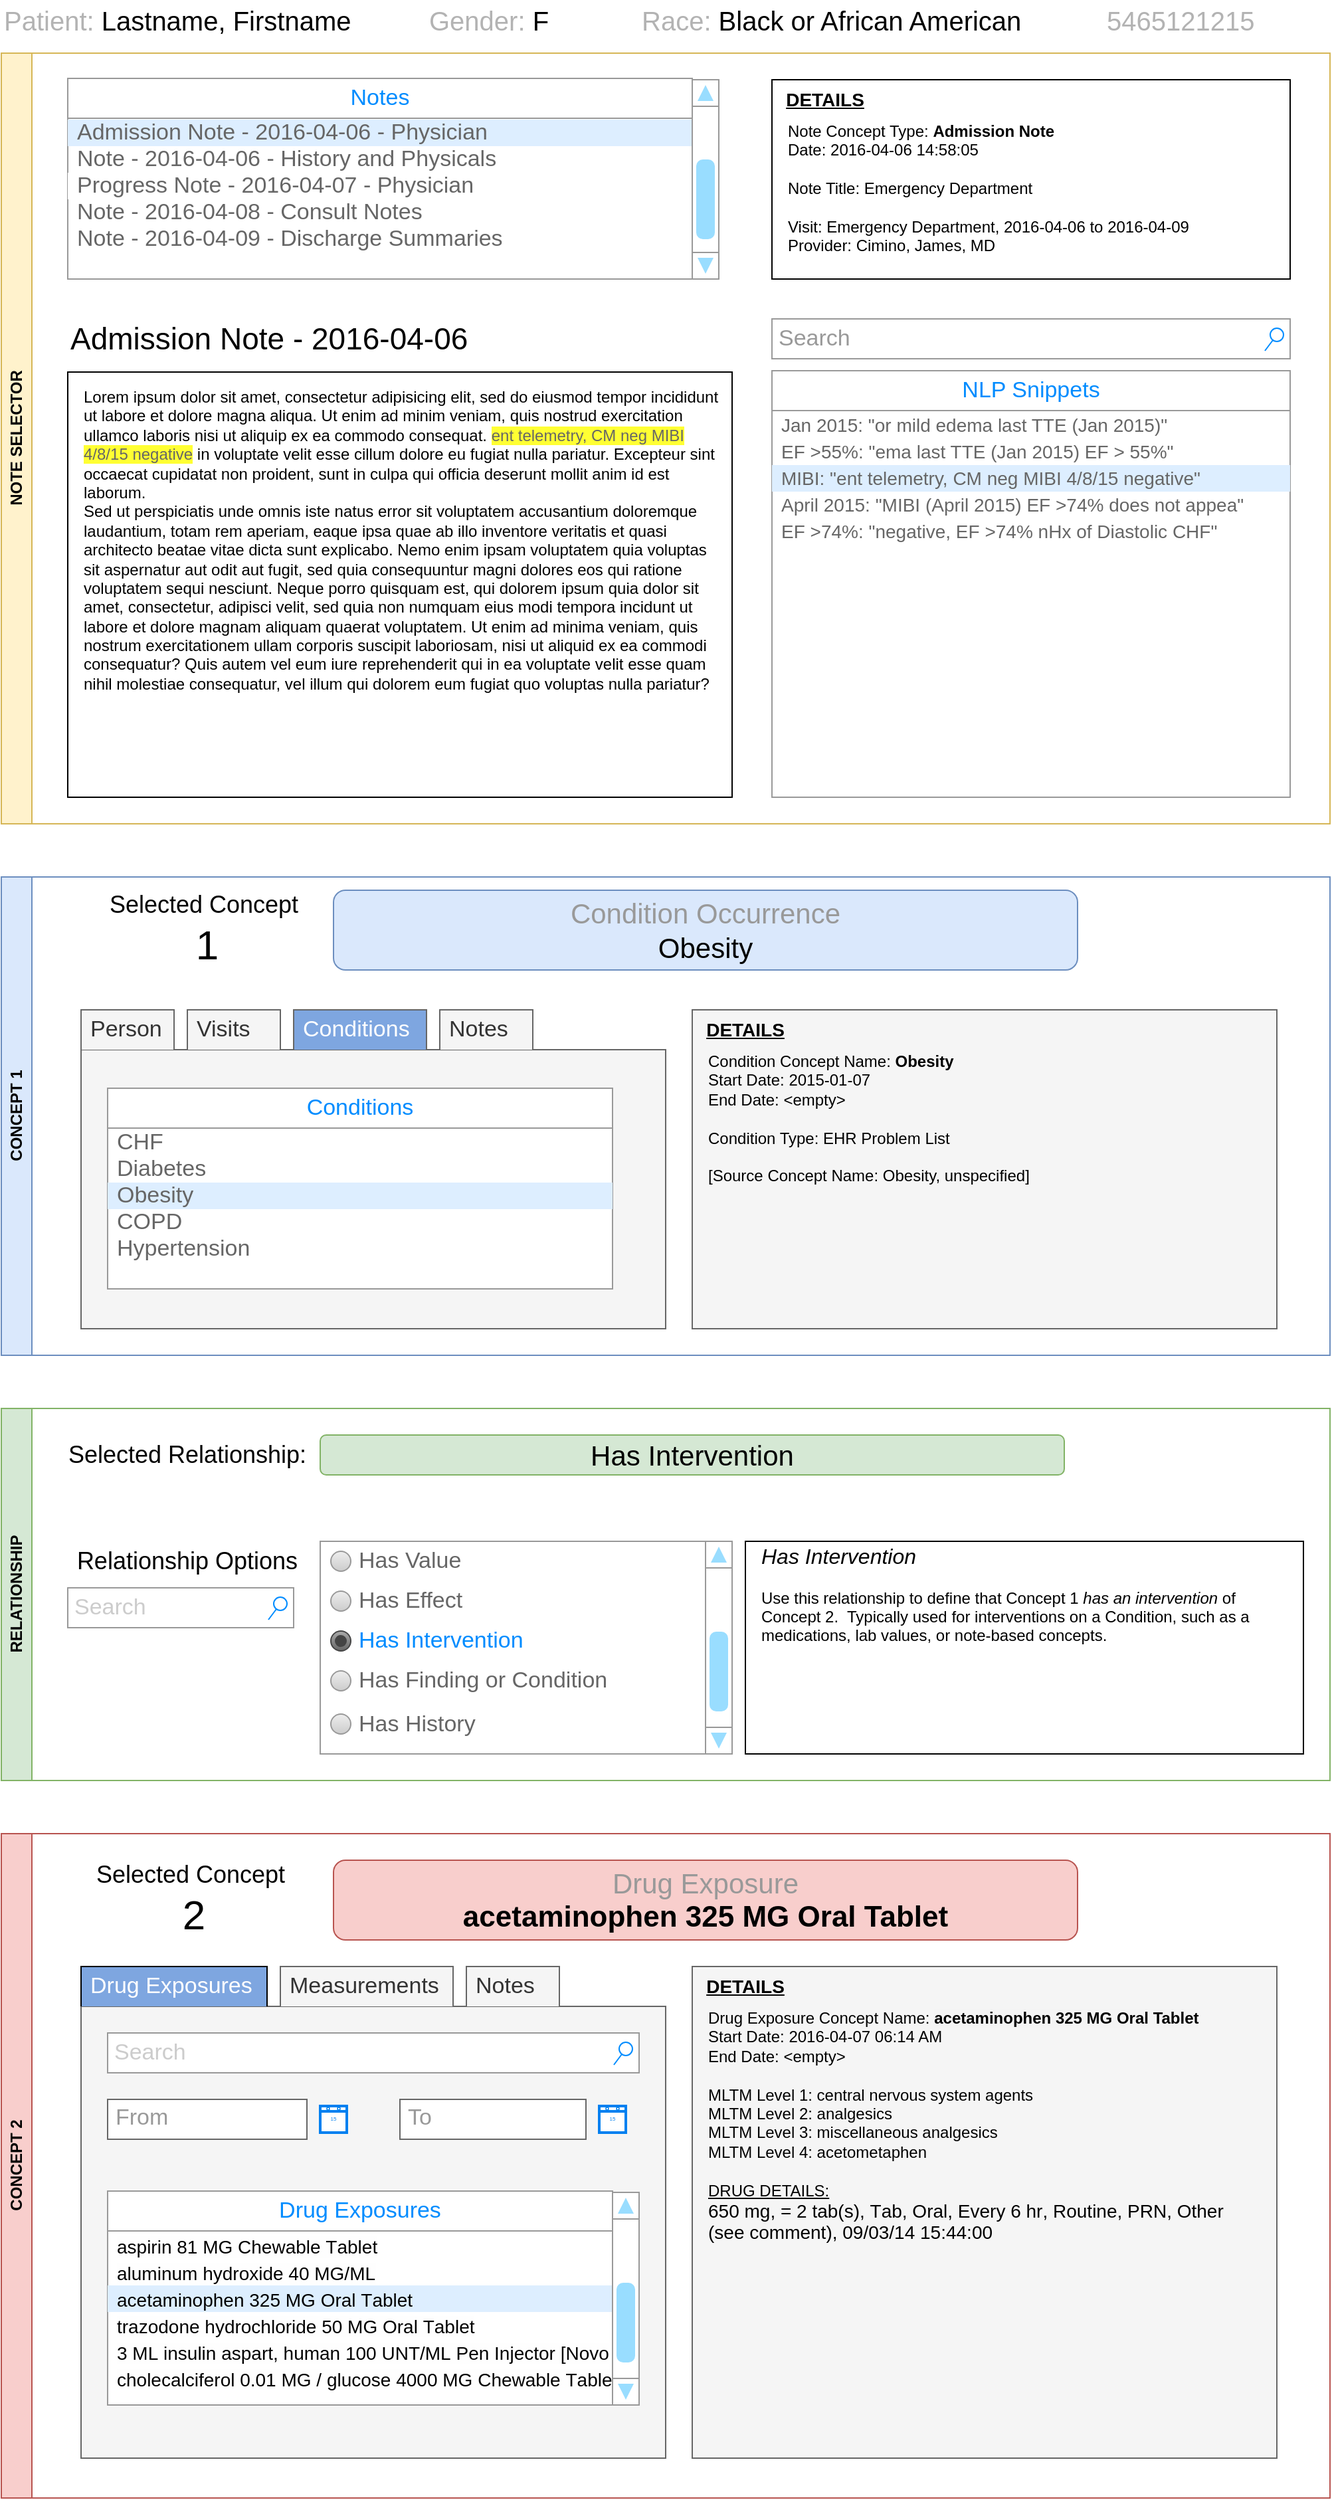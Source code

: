 <mxfile version="24.6.0" type="github">
  <diagram name="Page-1" id="CvbROnI0u1PsvaJzNxl1">
    <mxGraphModel dx="1242" dy="1919" grid="1" gridSize="10" guides="1" tooltips="1" connect="1" arrows="1" fold="1" page="1" pageScale="1" pageWidth="1100" pageHeight="850" math="0" shadow="0">
      <root>
        <mxCell id="0" />
        <mxCell id="1" parent="0" />
        <mxCell id="52OdQAi1lzuqlrWnkRY4-55" value="" style="rounded=0;whiteSpace=wrap;html=1;" vertex="1" parent="1">
          <mxGeometry x="600" y="900" width="420" height="160" as="geometry" />
        </mxCell>
        <mxCell id="52OdQAi1lzuqlrWnkRY4-32" value="CONCEPT 1" style="swimlane;horizontal=0;whiteSpace=wrap;html=1;fillColor=#dae8fc;strokeColor=#6c8ebf;" vertex="1" parent="1">
          <mxGeometry x="40" y="400" width="1000" height="360" as="geometry" />
        </mxCell>
        <mxCell id="52OdQAi1lzuqlrWnkRY4-36" value="" style="rounded=0;whiteSpace=wrap;html=1;fillColor=#f5f5f5;fontColor=#333333;strokeColor=#666666;" vertex="1" parent="52OdQAi1lzuqlrWnkRY4-32">
          <mxGeometry x="520" y="100" width="440" height="240" as="geometry" />
        </mxCell>
        <mxCell id="52OdQAi1lzuqlrWnkRY4-12" value="" style="rounded=0;whiteSpace=wrap;html=1;fillColor=#f5f5f5;fontColor=#333333;strokeColor=#666666;" vertex="1" parent="52OdQAi1lzuqlrWnkRY4-32">
          <mxGeometry x="60" y="130" width="440" height="210" as="geometry" />
        </mxCell>
        <mxCell id="52OdQAi1lzuqlrWnkRY4-1" value="" style="strokeWidth=1;shadow=0;dashed=0;align=center;html=1;shape=mxgraph.mockup.forms.rrect;rSize=0;strokeColor=#999999;fillColor=#ffffff;" vertex="1" parent="52OdQAi1lzuqlrWnkRY4-32">
          <mxGeometry x="80" y="160" width="380" height="150" as="geometry" />
        </mxCell>
        <mxCell id="52OdQAi1lzuqlrWnkRY4-2" value="Conditions" style="strokeWidth=1;shadow=0;dashed=0;align=center;html=1;shape=mxgraph.mockup.forms.rrect;rSize=0;strokeColor=#999999;fontColor=#008cff;fontSize=17;fillColor=#ffffff;resizeWidth=1;whiteSpace=wrap;" vertex="1" parent="52OdQAi1lzuqlrWnkRY4-1">
          <mxGeometry width="380.0" height="30" relative="1" as="geometry">
            <mxPoint y="-1" as="offset" />
          </mxGeometry>
        </mxCell>
        <mxCell id="52OdQAi1lzuqlrWnkRY4-3" value="CHF" style="strokeWidth=1;shadow=0;dashed=0;align=center;html=1;shape=mxgraph.mockup.forms.anchor;fontSize=17;fontColor=#666666;align=left;spacingLeft=5;resizeWidth=1;whiteSpace=wrap;" vertex="1" parent="52OdQAi1lzuqlrWnkRY4-1">
          <mxGeometry width="380.0" height="20" relative="1" as="geometry">
            <mxPoint y="30" as="offset" />
          </mxGeometry>
        </mxCell>
        <mxCell id="52OdQAi1lzuqlrWnkRY4-4" value="Diabetes" style="strokeWidth=1;shadow=0;dashed=0;align=center;html=1;shape=mxgraph.mockup.forms.anchor;fontSize=17;fontColor=#666666;align=left;spacingLeft=5;resizeWidth=1;whiteSpace=wrap;" vertex="1" parent="52OdQAi1lzuqlrWnkRY4-1">
          <mxGeometry width="380.0" height="20" relative="1" as="geometry">
            <mxPoint y="50" as="offset" />
          </mxGeometry>
        </mxCell>
        <mxCell id="52OdQAi1lzuqlrWnkRY4-5" value="Obesity" style="strokeWidth=1;shadow=0;dashed=0;align=center;html=1;shape=mxgraph.mockup.forms.rrect;rSize=0;fontSize=17;fontColor=#666666;align=left;spacingLeft=5;fillColor=#ddeeff;strokeColor=none;resizeWidth=1;whiteSpace=wrap;" vertex="1" parent="52OdQAi1lzuqlrWnkRY4-1">
          <mxGeometry width="380.0" height="20" relative="1" as="geometry">
            <mxPoint y="70" as="offset" />
          </mxGeometry>
        </mxCell>
        <mxCell id="52OdQAi1lzuqlrWnkRY4-6" value="COPD" style="strokeWidth=1;shadow=0;dashed=0;align=center;html=1;shape=mxgraph.mockup.forms.anchor;fontSize=17;fontColor=#666666;align=left;spacingLeft=5;resizeWidth=1;whiteSpace=wrap;" vertex="1" parent="52OdQAi1lzuqlrWnkRY4-1">
          <mxGeometry width="380.0" height="20" relative="1" as="geometry">
            <mxPoint y="90" as="offset" />
          </mxGeometry>
        </mxCell>
        <mxCell id="52OdQAi1lzuqlrWnkRY4-8" value="Hypertension" style="strokeWidth=1;shadow=0;dashed=0;align=center;html=1;shape=mxgraph.mockup.forms.anchor;fontSize=17;fontColor=#666666;align=left;spacingLeft=5;resizeWidth=1;whiteSpace=wrap;" vertex="1" parent="52OdQAi1lzuqlrWnkRY4-1">
          <mxGeometry width="380.0" height="20" relative="1" as="geometry">
            <mxPoint y="110" as="offset" />
          </mxGeometry>
        </mxCell>
        <mxCell id="52OdQAi1lzuqlrWnkRY4-11" value="Visits" style="strokeWidth=1;shadow=0;dashed=0;align=center;html=1;shape=mxgraph.mockup.forms.uRect;fontSize=17;fontColor=#333333;align=left;spacingLeft=5;strokeColor=#666666;fillColor=#f5f5f5;" vertex="1" parent="52OdQAi1lzuqlrWnkRY4-32">
          <mxGeometry x="140" y="100" width="70" height="30" as="geometry" />
        </mxCell>
        <mxCell id="52OdQAi1lzuqlrWnkRY4-10" value="Notes" style="strokeWidth=1;shadow=0;dashed=0;align=center;html=1;shape=mxgraph.mockup.forms.uRect;fontSize=17;fontColor=#333333;align=left;spacingLeft=5;strokeColor=#666666;fillColor=#f5f5f5;" vertex="1" parent="52OdQAi1lzuqlrWnkRY4-32">
          <mxGeometry x="330" y="100" width="70" height="30" as="geometry" />
        </mxCell>
        <mxCell id="52OdQAi1lzuqlrWnkRY4-9" value="Conditions" style="strokeWidth=1;shadow=0;dashed=0;align=center;html=1;shape=mxgraph.mockup.forms.uRect;fontSize=17;fontColor=#FFFFFF;align=left;spacingLeft=5;strokeColor=#666666;fillColor=#7EA6E0;" vertex="1" parent="52OdQAi1lzuqlrWnkRY4-32">
          <mxGeometry x="220" y="100" width="100" height="30" as="geometry" />
        </mxCell>
        <mxCell id="52OdQAi1lzuqlrWnkRY4-33" value="Person" style="strokeWidth=1;shadow=0;dashed=0;align=center;html=1;shape=mxgraph.mockup.forms.uRect;fontSize=17;fontColor=#333333;align=left;spacingLeft=5;strokeColor=#666666;fillColor=#f5f5f5;" vertex="1" parent="52OdQAi1lzuqlrWnkRY4-32">
          <mxGeometry x="60" y="100" width="70" height="30" as="geometry" />
        </mxCell>
        <mxCell id="52OdQAi1lzuqlrWnkRY4-34" value="Condition Concept Name: &lt;b&gt;Obesity&lt;/b&gt;&lt;div&gt;Start Date: 2015-01-07&lt;/div&gt;&lt;div&gt;End Date: &amp;lt;empty&amp;gt;&lt;/div&gt;&lt;div&gt;&lt;br&gt;&lt;/div&gt;&lt;div&gt;Condition Type: EHR Problem List&lt;/div&gt;&lt;div&gt;&lt;br&gt;&lt;/div&gt;&lt;div&gt;[Source Concept Name: Obesity, unspecified]&lt;/div&gt;&lt;div&gt;&lt;br&gt;&lt;/div&gt;&lt;div&gt;&lt;br&gt;&lt;/div&gt;" style="text;spacingTop=-5;whiteSpace=wrap;html=1;align=left;fontSize=12;fontFamily=Helvetica;fillColor=none;strokeColor=none;" vertex="1" parent="52OdQAi1lzuqlrWnkRY4-32">
          <mxGeometry x="530" y="130" width="420" height="210" as="geometry" />
        </mxCell>
        <mxCell id="52OdQAi1lzuqlrWnkRY4-35" value="DETAILS" style="text;html=1;align=center;verticalAlign=middle;whiteSpace=wrap;rounded=0;fontSize=14;fontStyle=5" vertex="1" parent="52OdQAi1lzuqlrWnkRY4-32">
          <mxGeometry x="530" y="100" width="60" height="30" as="geometry" />
        </mxCell>
        <mxCell id="52OdQAi1lzuqlrWnkRY4-37" value="Selected Concept&amp;nbsp;&lt;div&gt;&lt;font style=&quot;font-size: 31px;&quot;&gt;1&lt;/font&gt;&lt;/div&gt;" style="text;html=1;align=center;verticalAlign=middle;whiteSpace=wrap;rounded=0;fontSize=18;" vertex="1" parent="52OdQAi1lzuqlrWnkRY4-32">
          <mxGeometry x="70" y="10" width="170" height="60" as="geometry" />
        </mxCell>
        <mxCell id="52OdQAi1lzuqlrWnkRY4-38" value="" style="rounded=1;whiteSpace=wrap;html=1;fillColor=#dae8fc;strokeColor=#6c8ebf;" vertex="1" parent="52OdQAi1lzuqlrWnkRY4-32">
          <mxGeometry x="250" y="10" width="560" height="60" as="geometry" />
        </mxCell>
        <mxCell id="52OdQAi1lzuqlrWnkRY4-39" value="&lt;font color=&quot;#999999&quot;&gt;Condition Occurrence&lt;/font&gt;&lt;div style=&quot;font-size: 21px;&quot;&gt;Obesity&lt;/div&gt;" style="text;html=1;align=center;verticalAlign=middle;whiteSpace=wrap;rounded=0;fontSize=21;" vertex="1" parent="52OdQAi1lzuqlrWnkRY4-32">
          <mxGeometry x="395" y="10" width="270" height="60" as="geometry" />
        </mxCell>
        <mxCell id="52OdQAi1lzuqlrWnkRY4-40" value="RELATIONSHIP" style="swimlane;horizontal=0;whiteSpace=wrap;html=1;fillColor=#d5e8d4;strokeColor=#82b366;" vertex="1" parent="1">
          <mxGeometry x="40" y="800" width="1000" height="280" as="geometry" />
        </mxCell>
        <mxCell id="52OdQAi1lzuqlrWnkRY4-41" value="Selected Relationship:" style="text;html=1;align=center;verticalAlign=middle;whiteSpace=wrap;rounded=0;fontSize=18;" vertex="1" parent="52OdQAi1lzuqlrWnkRY4-40">
          <mxGeometry x="40" y="20" width="200" height="30" as="geometry" />
        </mxCell>
        <mxCell id="52OdQAi1lzuqlrWnkRY4-42" value="" style="rounded=1;whiteSpace=wrap;html=1;fillColor=#d5e8d4;strokeColor=#82b366;" vertex="1" parent="52OdQAi1lzuqlrWnkRY4-40">
          <mxGeometry x="240" y="20" width="560" height="30" as="geometry" />
        </mxCell>
        <mxCell id="52OdQAi1lzuqlrWnkRY4-43" value="&lt;font&gt;Has Intervention&lt;/font&gt;" style="text;html=1;align=center;verticalAlign=middle;whiteSpace=wrap;rounded=0;fontSize=21;fontColor=#000000;" vertex="1" parent="52OdQAi1lzuqlrWnkRY4-40">
          <mxGeometry x="385" y="20" width="270" height="30" as="geometry" />
        </mxCell>
        <mxCell id="52OdQAi1lzuqlrWnkRY4-52" value="Search" style="strokeWidth=1;shadow=0;dashed=0;align=center;html=1;shape=mxgraph.mockup.forms.searchBox;strokeColor=#999999;mainText=;strokeColor2=#008cff;fontColor=#CCCCCC;fontSize=17;align=left;spacingLeft=3;whiteSpace=wrap;" vertex="1" parent="52OdQAi1lzuqlrWnkRY4-40">
          <mxGeometry x="50" y="135" width="170" height="30" as="geometry" />
        </mxCell>
        <mxCell id="52OdQAi1lzuqlrWnkRY4-53" value="Relationship Options" style="text;html=1;align=center;verticalAlign=middle;whiteSpace=wrap;rounded=0;fontSize=18;" vertex="1" parent="52OdQAi1lzuqlrWnkRY4-40">
          <mxGeometry x="50" y="95" width="180" height="40" as="geometry" />
        </mxCell>
        <mxCell id="52OdQAi1lzuqlrWnkRY4-44" value="" style="strokeWidth=1;shadow=0;dashed=0;align=center;html=1;shape=mxgraph.mockup.forms.rrect;rSize=0;strokeColor=#999999;fillColor=#ffffff;recursiveResize=0;" vertex="1" parent="52OdQAi1lzuqlrWnkRY4-40">
          <mxGeometry x="240" y="100" width="290" height="160" as="geometry" />
        </mxCell>
        <mxCell id="52OdQAi1lzuqlrWnkRY4-45" value="Has Value" style="shape=ellipse;rSize=0;fillColor=#eeeeee;strokeColor=#999999;gradientColor=#cccccc;html=1;align=left;spacingLeft=4;fontSize=17;fontColor=#666666;labelPosition=right;" vertex="1" parent="52OdQAi1lzuqlrWnkRY4-44">
          <mxGeometry x="8" y="7.5" width="15" height="15" as="geometry" />
        </mxCell>
        <mxCell id="52OdQAi1lzuqlrWnkRY4-46" value="Has Effect" style="shape=ellipse;rSize=0;fillColor=#eeeeee;strokeColor=#999999;gradientColor=#cccccc;html=1;align=left;spacingLeft=4;fontSize=17;fontColor=#666666;labelPosition=right;" vertex="1" parent="52OdQAi1lzuqlrWnkRY4-44">
          <mxGeometry x="8" y="37.5" width="15" height="15" as="geometry" />
        </mxCell>
        <mxCell id="52OdQAi1lzuqlrWnkRY4-47" value="Has Intervention" style="shape=ellipse;rSize=0;fillColor=#aaaaaa;strokeColor=#444444;gradientColor=#666666;html=1;align=left;spacingLeft=4;fontSize=17;fontColor=#008cff;labelPosition=right;" vertex="1" parent="52OdQAi1lzuqlrWnkRY4-44">
          <mxGeometry x="8" y="67.5" width="15" height="15" as="geometry" />
        </mxCell>
        <mxCell id="52OdQAi1lzuqlrWnkRY4-48" value="" style="shape=ellipse;fillColor=#444444;strokeColor=none;html=1;" vertex="1" parent="52OdQAi1lzuqlrWnkRY4-47">
          <mxGeometry x="3" y="3" width="9" height="9" as="geometry" />
        </mxCell>
        <mxCell id="52OdQAi1lzuqlrWnkRY4-49" value="Has Finding or Condition" style="shape=ellipse;rSize=0;fillColor=#eeeeee;strokeColor=#999999;gradientColor=#cccccc;html=1;align=left;spacingLeft=4;fontSize=17;fontColor=#666666;labelPosition=right;" vertex="1" parent="52OdQAi1lzuqlrWnkRY4-44">
          <mxGeometry x="8" y="97.5" width="15" height="15" as="geometry" />
        </mxCell>
        <mxCell id="52OdQAi1lzuqlrWnkRY4-92" value="Has History" style="shape=ellipse;rSize=0;fillColor=#eeeeee;strokeColor=#999999;gradientColor=#cccccc;html=1;align=left;spacingLeft=4;fontSize=17;fontColor=#666666;labelPosition=right;" vertex="1" parent="52OdQAi1lzuqlrWnkRY4-44">
          <mxGeometry x="8" y="130" width="15" height="15" as="geometry" />
        </mxCell>
        <mxCell id="52OdQAi1lzuqlrWnkRY4-50" value="" style="verticalLabelPosition=bottom;shadow=0;dashed=0;align=center;html=1;verticalAlign=top;strokeWidth=1;shape=mxgraph.mockup.navigation.scrollBar;strokeColor=#999999;barPos=20;fillColor2=#99ddff;strokeColor2=none;direction=north;" vertex="1" parent="52OdQAi1lzuqlrWnkRY4-40">
          <mxGeometry x="530" y="100" width="10" height="160" as="geometry" />
        </mxCell>
        <mxCell id="52OdQAi1lzuqlrWnkRY4-54" value="&lt;font style=&quot;font-size: 16px;&quot;&gt;&lt;i&gt;Has Intervention&lt;/i&gt;&lt;/font&gt;&lt;div&gt;&lt;br&gt;&lt;/div&gt;&lt;div&gt;Use this relationship to define that Concept 1 &lt;i&gt;has an intervention&lt;/i&gt; of Concept 2.&amp;nbsp; Typically used for interventions on a Condition, such as a medications, lab values, or note-based concepts.&lt;/div&gt;" style="text;spacingTop=-5;whiteSpace=wrap;html=1;align=left;fontSize=12;fontFamily=Helvetica;fillColor=none;strokeColor=none;" vertex="1" parent="1">
          <mxGeometry x="610" y="900" width="400" height="160" as="geometry" />
        </mxCell>
        <mxCell id="52OdQAi1lzuqlrWnkRY4-56" value="CONCEPT 2" style="swimlane;horizontal=0;whiteSpace=wrap;html=1;fillColor=#f8cecc;strokeColor=#b85450;" vertex="1" parent="1">
          <mxGeometry x="40" y="1120" width="1000" height="500" as="geometry" />
        </mxCell>
        <mxCell id="52OdQAi1lzuqlrWnkRY4-57" value="" style="rounded=0;whiteSpace=wrap;html=1;fillColor=#f5f5f5;strokeColor=#666666;fontColor=#333333;" vertex="1" parent="52OdQAi1lzuqlrWnkRY4-56">
          <mxGeometry x="520" y="100" width="440" height="370" as="geometry" />
        </mxCell>
        <mxCell id="52OdQAi1lzuqlrWnkRY4-58" value="" style="rounded=0;whiteSpace=wrap;html=1;fillColor=#f5f5f5;fontColor=#333333;strokeColor=#666666;" vertex="1" parent="52OdQAi1lzuqlrWnkRY4-56">
          <mxGeometry x="60" y="130" width="440" height="340" as="geometry" />
        </mxCell>
        <mxCell id="52OdQAi1lzuqlrWnkRY4-59" value="" style="strokeWidth=1;shadow=0;dashed=0;align=center;html=1;shape=mxgraph.mockup.forms.rrect;rSize=0;strokeColor=#999999;fillColor=#ffffff;" vertex="1" parent="52OdQAi1lzuqlrWnkRY4-56">
          <mxGeometry x="80" y="270" width="380" height="160" as="geometry" />
        </mxCell>
        <mxCell id="52OdQAi1lzuqlrWnkRY4-60" value="Drug Exposures" style="strokeWidth=1;shadow=0;dashed=0;align=center;html=1;shape=mxgraph.mockup.forms.rrect;rSize=0;strokeColor=#999999;fontColor=#008cff;fontSize=17;fillColor=#ffffff;resizeWidth=1;whiteSpace=wrap;" vertex="1" parent="52OdQAi1lzuqlrWnkRY4-59">
          <mxGeometry width="380.0" height="30" relative="1" as="geometry">
            <mxPoint y="-1" as="offset" />
          </mxGeometry>
        </mxCell>
        <mxCell id="52OdQAi1lzuqlrWnkRY4-61" value="&lt;p class=&quot;p1&quot; style=&quot;margin: 0px; font-variant-numeric: normal; font-variant-east-asian: normal; font-variant-alternates: normal; font-kerning: auto; font-optical-sizing: auto; font-feature-settings: normal; font-variation-settings: normal; font-variant-position: normal; font-stretch: normal; font-size: 14px; line-height: normal; color: rgb(0, 0, 0); -webkit-text-stroke-color: rgb(199, 200, 201); background-color: rgba(227, 227, 226, 0.04);&quot;&gt;&lt;span class=&quot;s1&quot; style=&quot;font-kerning: none; font-size: 14px;&quot;&gt;aspirin 81 MG Chewable Tablet&lt;/span&gt;&lt;/p&gt;" style="strokeWidth=1;shadow=0;dashed=0;align=center;html=1;shape=mxgraph.mockup.forms.anchor;fontSize=14;fontColor=#666666;align=left;spacingLeft=5;resizeWidth=1;whiteSpace=wrap;" vertex="1" parent="52OdQAi1lzuqlrWnkRY4-59">
          <mxGeometry width="380.0" height="20" relative="1" as="geometry">
            <mxPoint y="30" as="offset" />
          </mxGeometry>
        </mxCell>
        <mxCell id="52OdQAi1lzuqlrWnkRY4-62" value="&lt;p class=&quot;p1&quot; style=&quot;margin: 0px; font-variant-numeric: normal; font-variant-east-asian: normal; font-variant-alternates: normal; font-kerning: auto; font-optical-sizing: auto; font-feature-settings: normal; font-variation-settings: normal; font-variant-position: normal; font-stretch: normal; font-size: 14px; line-height: normal; color: rgb(0, 0, 0); -webkit-text-stroke-color: rgb(199, 200, 201); background-color: rgba(227, 227, 226, 0.04);&quot;&gt;&lt;span class=&quot;s1&quot; style=&quot;font-kerning: none; font-size: 14px;&quot;&gt;aluminum hydroxide 40 MG/ML&lt;/span&gt;&lt;/p&gt;" style="strokeWidth=1;shadow=0;dashed=0;align=center;html=1;shape=mxgraph.mockup.forms.anchor;fontSize=14;fontColor=#666666;align=left;spacingLeft=5;resizeWidth=1;whiteSpace=wrap;" vertex="1" parent="52OdQAi1lzuqlrWnkRY4-59">
          <mxGeometry width="380.0" height="20" relative="1" as="geometry">
            <mxPoint y="50" as="offset" />
          </mxGeometry>
        </mxCell>
        <mxCell id="52OdQAi1lzuqlrWnkRY4-63" value="&lt;p class=&quot;p1&quot; style=&quot;margin: 0px; font-variant-numeric: normal; font-variant-east-asian: normal; font-variant-alternates: normal; font-kerning: auto; font-optical-sizing: auto; font-feature-settings: normal; font-variation-settings: normal; font-variant-position: normal; font-stretch: normal; font-size: 14px; line-height: normal; color: rgb(0, 0, 0); -webkit-text-stroke-color: rgb(199, 200, 201); background-color: rgba(227, 227, 226, 0.04);&quot;&gt;&lt;span class=&quot;s1&quot; style=&quot;font-kerning: none; font-size: 14px;&quot;&gt;acetaminophen 325 MG Oral Tablet&lt;/span&gt;&lt;/p&gt;" style="strokeWidth=1;shadow=0;dashed=0;align=center;html=1;shape=mxgraph.mockup.forms.rrect;rSize=0;fontSize=14;fontColor=#666666;align=left;spacingLeft=5;fillColor=#ddeeff;strokeColor=none;resizeWidth=1;whiteSpace=wrap;" vertex="1" parent="52OdQAi1lzuqlrWnkRY4-59">
          <mxGeometry width="380.0" height="20" relative="1" as="geometry">
            <mxPoint y="70" as="offset" />
          </mxGeometry>
        </mxCell>
        <mxCell id="52OdQAi1lzuqlrWnkRY4-64" value="&lt;p class=&quot;p1&quot; style=&quot;margin: 0px; font-variant-numeric: normal; font-variant-east-asian: normal; font-variant-alternates: normal; font-kerning: auto; font-optical-sizing: auto; font-feature-settings: normal; font-variation-settings: normal; font-variant-position: normal; font-stretch: normal; font-size: 14px; line-height: normal; color: rgb(0, 0, 0); -webkit-text-stroke-color: rgb(199, 200, 201); background-color: rgba(227, 227, 226, 0.04);&quot;&gt;&lt;span class=&quot;s1&quot; style=&quot;font-kerning: none; font-size: 14px;&quot;&gt;trazodone hydrochloride 50 MG Oral Tablet&lt;/span&gt;&lt;/p&gt;" style="strokeWidth=1;shadow=0;dashed=0;align=center;html=1;shape=mxgraph.mockup.forms.anchor;fontSize=14;fontColor=#666666;align=left;spacingLeft=5;resizeWidth=1;whiteSpace=wrap;" vertex="1" parent="52OdQAi1lzuqlrWnkRY4-59">
          <mxGeometry width="380.0" height="20" relative="1" as="geometry">
            <mxPoint y="90" as="offset" />
          </mxGeometry>
        </mxCell>
        <mxCell id="52OdQAi1lzuqlrWnkRY4-65" value="&lt;p class=&quot;p1&quot; style=&quot;margin: 0px; font-variant-numeric: normal; font-variant-east-asian: normal; font-variant-alternates: normal; font-kerning: auto; font-optical-sizing: auto; font-feature-settings: normal; font-variation-settings: normal; font-variant-position: normal; font-stretch: normal; font-size: 14px; line-height: normal; color: rgb(0, 0, 0); -webkit-text-stroke-color: rgb(199, 200, 201); background-color: rgba(227, 227, 226, 0.04);&quot;&gt;&lt;span class=&quot;s1&quot; style=&quot;font-kerning: none; font-size: 14px;&quot;&gt;3 ML insulin aspart, human 100 UNT/ML Pen Injector [Novo&lt;/span&gt;&lt;/p&gt;" style="strokeWidth=1;shadow=0;dashed=0;align=center;html=1;shape=mxgraph.mockup.forms.anchor;fontSize=14;fontColor=#666666;align=left;spacingLeft=5;resizeWidth=1;whiteSpace=wrap;" vertex="1" parent="52OdQAi1lzuqlrWnkRY4-59">
          <mxGeometry width="380.0" height="20" relative="1" as="geometry">
            <mxPoint y="110" as="offset" />
          </mxGeometry>
        </mxCell>
        <mxCell id="52OdQAi1lzuqlrWnkRY4-76" value="&lt;p style=&quot;margin: 0px; font-variant-numeric: normal; font-variant-east-asian: normal; font-variant-alternates: normal; font-kerning: auto; font-optical-sizing: auto; font-feature-settings: normal; font-variation-settings: normal; font-variant-position: normal; font-stretch: normal; font-size: 14px; line-height: normal; color: rgb(0, 0, 0); -webkit-text-stroke-color: rgb(199, 200, 201); background-color: rgba(227, 227, 226, 0.04);&quot; class=&quot;p1&quot;&gt;&lt;span style=&quot;font-kerning: none; font-size: 14px;&quot; class=&quot;s1&quot;&gt;cholecalciferol 0.01 MG / glucose 4000 MG Chewable Table&lt;/span&gt;&lt;/p&gt;" style="strokeWidth=1;shadow=0;dashed=0;align=center;html=1;shape=mxgraph.mockup.forms.anchor;fontSize=14;fontColor=#666666;align=left;spacingLeft=5;resizeWidth=1;whiteSpace=wrap;" vertex="1" parent="52OdQAi1lzuqlrWnkRY4-59">
          <mxGeometry width="380.0" height="20" relative="1" as="geometry">
            <mxPoint y="130" as="offset" />
          </mxGeometry>
        </mxCell>
        <mxCell id="52OdQAi1lzuqlrWnkRY4-66" value="Measurements" style="strokeWidth=1;shadow=0;dashed=0;align=center;html=1;shape=mxgraph.mockup.forms.uRect;fontSize=17;fontColor=#333333;align=left;spacingLeft=5;strokeColor=#666666;fillColor=#f5f5f5;" vertex="1" parent="52OdQAi1lzuqlrWnkRY4-56">
          <mxGeometry x="210" y="100" width="130" height="30" as="geometry" />
        </mxCell>
        <mxCell id="52OdQAi1lzuqlrWnkRY4-67" value="Notes" style="strokeWidth=1;shadow=0;dashed=0;align=center;html=1;shape=mxgraph.mockup.forms.uRect;fontSize=17;fontColor=#333333;align=left;spacingLeft=5;strokeColor=#666666;fillColor=#f5f5f5;" vertex="1" parent="52OdQAi1lzuqlrWnkRY4-56">
          <mxGeometry x="350" y="100" width="70" height="30" as="geometry" />
        </mxCell>
        <mxCell id="52OdQAi1lzuqlrWnkRY4-69" value="Drug Exposures" style="strokeWidth=1;shadow=0;dashed=0;align=center;html=1;shape=mxgraph.mockup.forms.uRect;fontSize=17;fontColor=#FFFFFF;align=left;spacingLeft=5;strokeColor=#000000;fillColor=#7EA6E0;" vertex="1" parent="52OdQAi1lzuqlrWnkRY4-56">
          <mxGeometry x="60" y="100" width="140" height="30" as="geometry" />
        </mxCell>
        <mxCell id="52OdQAi1lzuqlrWnkRY4-70" value="Drug Exposure Concept Name:&amp;nbsp;&lt;span style=&quot;background-color: rgba(227, 227, 226, 0.04); -webkit-text-stroke-color: rgb(199, 200, 201);&quot;&gt;&lt;b&gt;acetaminophen 325 MG Oral Tablet&lt;/b&gt;&lt;/span&gt;&lt;div&gt;Start Date: 2016-04-07 06:14 AM&lt;/div&gt;&lt;div&gt;End Date: &amp;lt;empty&amp;gt;&lt;/div&gt;&lt;div&gt;&lt;br&gt;&lt;/div&gt;&lt;div&gt;MLTM Level 1: central nervous system agents&lt;/div&gt;&lt;div&gt;MLTM Level 2: analgesics&lt;/div&gt;&lt;div&gt;MLTM Level 3: miscellaneous analgesics&lt;/div&gt;&lt;div&gt;MLTM Level 4: acetometaphen&lt;/div&gt;&lt;div&gt;&lt;br&gt;&lt;/div&gt;&lt;div&gt;&lt;u&gt;DRUG DETAILS:&lt;/u&gt;&lt;/div&gt;&lt;div&gt;&lt;p style=&quot;margin: 0px; font-variant-numeric: normal; font-variant-east-asian: normal; font-variant-alternates: normal; font-kerning: auto; font-optical-sizing: auto; font-feature-settings: normal; font-variation-settings: normal; font-variant-position: normal; font-stretch: normal; line-height: normal; -webkit-text-stroke-color: rgb(199, 201, 201);&quot; class=&quot;p1&quot;&gt;&lt;span style=&quot;font-kerning: none;&quot; class=&quot;s1&quot;&gt;&lt;font style=&quot;font-size: 14px;&quot;&gt;650 mg, = 2 tab(s), Tab, Oral, Every 6 hr, Routine, PRN, Other (see comment), 09/03/14 15:44:00&lt;/font&gt;&lt;/span&gt;&lt;/p&gt;&lt;/div&gt;&lt;div&gt;&lt;br&gt;&lt;/div&gt;&lt;div&gt;&lt;br&gt;&lt;/div&gt;" style="text;spacingTop=-5;whiteSpace=wrap;html=1;align=left;fontSize=12;fontFamily=Helvetica;fillColor=none;strokeColor=none;" vertex="1" parent="52OdQAi1lzuqlrWnkRY4-56">
          <mxGeometry x="530" y="130" width="420" height="330" as="geometry" />
        </mxCell>
        <mxCell id="52OdQAi1lzuqlrWnkRY4-71" value="DETAILS" style="text;html=1;align=center;verticalAlign=middle;whiteSpace=wrap;rounded=0;fontSize=14;fontStyle=5" vertex="1" parent="52OdQAi1lzuqlrWnkRY4-56">
          <mxGeometry x="530" y="100" width="60" height="30" as="geometry" />
        </mxCell>
        <mxCell id="52OdQAi1lzuqlrWnkRY4-74" value="&lt;font color=&quot;#999999&quot;&gt;Drug Exposure&lt;/font&gt;&lt;div style=&quot;&quot;&gt;&lt;b style=&quot;text-align: left; -webkit-text-stroke-color: rgb(199, 200, 201);&quot;&gt;&lt;font style=&quot;font-size: 22px;&quot;&gt;acetaminophen 325 MG Oral Tablet&lt;/font&gt;&lt;/b&gt;&lt;br&gt;&lt;/div&gt;" style="text;html=1;align=center;verticalAlign=middle;whiteSpace=wrap;rounded=1;fontSize=21;fillColor=#f8cecc;strokeColor=#b85450;" vertex="1" parent="52OdQAi1lzuqlrWnkRY4-56">
          <mxGeometry x="250" y="20" width="560" height="60" as="geometry" />
        </mxCell>
        <mxCell id="52OdQAi1lzuqlrWnkRY4-75" value="" style="verticalLabelPosition=bottom;shadow=0;dashed=0;align=center;html=1;verticalAlign=top;strokeWidth=1;shape=mxgraph.mockup.navigation.scrollBar;strokeColor=#999999;barPos=20;fillColor2=#99ddff;strokeColor2=none;direction=north;" vertex="1" parent="52OdQAi1lzuqlrWnkRY4-56">
          <mxGeometry x="460" y="270" width="10" height="160" as="geometry" />
        </mxCell>
        <mxCell id="52OdQAi1lzuqlrWnkRY4-77" value="Search" style="strokeWidth=1;shadow=0;dashed=0;align=center;html=1;shape=mxgraph.mockup.forms.searchBox;strokeColor=#999999;mainText=;strokeColor2=#008cff;fontColor=#CCCCCC;fontSize=17;align=left;spacingLeft=3;whiteSpace=wrap;" vertex="1" parent="52OdQAi1lzuqlrWnkRY4-56">
          <mxGeometry x="80" y="150" width="400" height="30" as="geometry" />
        </mxCell>
        <mxCell id="52OdQAi1lzuqlrWnkRY4-78" value="" style="html=1;verticalLabelPosition=bottom;align=center;labelBackgroundColor=#ffffff;verticalAlign=top;strokeWidth=2;strokeColor=#0080F0;shadow=0;dashed=0;shape=mxgraph.ios7.icons.calendar;" vertex="1" parent="52OdQAi1lzuqlrWnkRY4-56">
          <mxGeometry x="240" y="205" width="20" height="20" as="geometry" />
        </mxCell>
        <mxCell id="52OdQAi1lzuqlrWnkRY4-79" value="From" style="strokeWidth=1;shadow=0;dashed=0;align=center;html=1;shape=mxgraph.mockup.text.textBox;fontColor=#999999;align=left;fontSize=17;spacingLeft=4;spacingTop=-3;whiteSpace=wrap;strokeColor=#666666;mainText=" vertex="1" parent="52OdQAi1lzuqlrWnkRY4-56">
          <mxGeometry x="80" y="200" width="150" height="30" as="geometry" />
        </mxCell>
        <mxCell id="52OdQAi1lzuqlrWnkRY4-80" value="" style="html=1;verticalLabelPosition=bottom;align=center;labelBackgroundColor=#ffffff;verticalAlign=top;strokeWidth=2;strokeColor=#0080F0;shadow=0;dashed=0;shape=mxgraph.ios7.icons.calendar;" vertex="1" parent="52OdQAi1lzuqlrWnkRY4-56">
          <mxGeometry x="450" y="205" width="20" height="20" as="geometry" />
        </mxCell>
        <mxCell id="52OdQAi1lzuqlrWnkRY4-81" value="To" style="strokeWidth=1;shadow=0;dashed=0;align=center;html=1;shape=mxgraph.mockup.text.textBox;fontColor=#999999;align=left;fontSize=17;spacingLeft=4;spacingTop=-3;whiteSpace=wrap;strokeColor=#666666;mainText=" vertex="1" parent="52OdQAi1lzuqlrWnkRY4-56">
          <mxGeometry x="300" y="200" width="140" height="30" as="geometry" />
        </mxCell>
        <mxCell id="52OdQAi1lzuqlrWnkRY4-91" value="Selected Concept&amp;nbsp;&lt;div&gt;&lt;span style=&quot;font-size: 31px;&quot;&gt;2&lt;/span&gt;&lt;/div&gt;" style="text;html=1;align=center;verticalAlign=middle;whiteSpace=wrap;rounded=0;fontSize=18;" vertex="1" parent="52OdQAi1lzuqlrWnkRY4-56">
          <mxGeometry x="60" y="20" width="170" height="60" as="geometry" />
        </mxCell>
        <mxCell id="52OdQAi1lzuqlrWnkRY4-82" value="NOTE SELECTOR" style="swimlane;horizontal=0;whiteSpace=wrap;html=1;fillColor=#fff2cc;strokeColor=#d6b656;" vertex="1" parent="1">
          <mxGeometry x="40" y="-220" width="1000" height="580" as="geometry" />
        </mxCell>
        <mxCell id="52OdQAi1lzuqlrWnkRY4-21" value="" style="rounded=0;whiteSpace=wrap;html=1;fillColor=default;" vertex="1" parent="52OdQAi1lzuqlrWnkRY4-82">
          <mxGeometry x="50" y="240" width="500" height="320" as="geometry" />
        </mxCell>
        <mxCell id="52OdQAi1lzuqlrWnkRY4-22" value="Admission Note - 2016-04-06" style="text;html=1;align=left;verticalAlign=middle;whiteSpace=wrap;rounded=0;fontSize=23;" vertex="1" parent="52OdQAi1lzuqlrWnkRY4-82">
          <mxGeometry x="50" y="200" width="410" height="30" as="geometry" />
        </mxCell>
        <mxCell id="52OdQAi1lzuqlrWnkRY4-20" value="Lorem ipsum dolor sit amet, consectetur adipisicing elit, sed do eiusmod tempor incididunt ut labore et dolore magna aliqua. Ut enim ad minim veniam, quis nostrud exercitation ullamco laboris nisi ut aliquip ex ea commodo consequat.&amp;nbsp;&lt;span style=&quot;color: rgb(102, 102, 102); background-color: rgb(255, 255, 51);&quot;&gt;&lt;font style=&quot;font-size: 12px;&quot;&gt;ent telemetry, CM neg MIBI 4/8/15 negative&lt;/font&gt;&lt;/span&gt;&amp;nbsp;in voluptate velit esse cillum dolore eu fugiat nulla pariatur. Excepteur sint occaecat cupidatat non proident, sunt in culpa qui officia deserunt mollit anim id est laborum.&lt;br&gt;Sed ut perspiciatis unde omnis iste natus error sit voluptatem accusantium doloremque laudantium, totam rem aperiam, eaque ipsa quae ab illo inventore veritatis et quasi architecto beatae vitae dicta sunt explicabo. Nemo enim ipsam voluptatem quia voluptas sit aspernatur aut odit aut fugit, sed quia consequuntur magni dolores eos qui ratione voluptatem sequi nesciunt. Neque porro quisquam est, qui dolorem ipsum quia dolor sit amet, consectetur, adipisci velit, sed quia non numquam eius modi tempora incidunt ut labore et dolore magnam aliquam quaerat voluptatem. Ut enim ad minima veniam, quis nostrum exercitationem ullam corporis suscipit laboriosam, nisi ut aliquid ex ea commodi consequatur? Quis autem vel eum iure reprehenderit qui in ea voluptate velit esse quam nihil molestiae consequatur, vel illum qui dolorem eum fugiat quo voluptas nulla pariatur?" style="text;spacingTop=-5;whiteSpace=wrap;html=1;align=left;fontSize=12;fontFamily=Helvetica;fillColor=none;strokeColor=none;" vertex="1" parent="52OdQAi1lzuqlrWnkRY4-82">
          <mxGeometry x="60" y="250" width="480" height="260" as="geometry" />
        </mxCell>
        <mxCell id="52OdQAi1lzuqlrWnkRY4-23" value="" style="strokeWidth=1;shadow=0;dashed=0;align=center;html=1;shape=mxgraph.mockup.forms.rrect;rSize=0;strokeColor=#999999;fillColor=#ffffff;fontSize=10;" vertex="1" parent="52OdQAi1lzuqlrWnkRY4-82">
          <mxGeometry x="580" y="240" width="390" height="320" as="geometry" />
        </mxCell>
        <mxCell id="52OdQAi1lzuqlrWnkRY4-24" value="NLP Snippets" style="strokeWidth=1;shadow=0;dashed=0;align=center;html=1;shape=mxgraph.mockup.forms.rrect;rSize=0;strokeColor=#999999;fontColor=#008cff;fontSize=17;fillColor=#ffffff;resizeWidth=1;whiteSpace=wrap;" vertex="1" parent="52OdQAi1lzuqlrWnkRY4-23">
          <mxGeometry width="390.0" height="30" relative="1" as="geometry">
            <mxPoint y="-1" as="offset" />
          </mxGeometry>
        </mxCell>
        <mxCell id="52OdQAi1lzuqlrWnkRY4-25" value="Jan 2015: &quot;or mild edema last TTE (Jan 2015)&quot;" style="strokeWidth=1;shadow=0;dashed=0;align=center;html=1;shape=mxgraph.mockup.forms.anchor;fontSize=14;fontColor=#666666;align=left;spacingLeft=5;resizeWidth=1;whiteSpace=wrap;" vertex="1" parent="52OdQAi1lzuqlrWnkRY4-23">
          <mxGeometry width="390.0" height="20" relative="1" as="geometry">
            <mxPoint y="30" as="offset" />
          </mxGeometry>
        </mxCell>
        <mxCell id="52OdQAi1lzuqlrWnkRY4-26" value="EF &amp;gt;55%: &quot;ema last TTE (Jan 2015) EF &amp;gt; 55%&quot;" style="strokeWidth=1;shadow=0;dashed=0;align=center;html=1;shape=mxgraph.mockup.forms.anchor;fontSize=14;fontColor=#666666;align=left;spacingLeft=5;resizeWidth=1;whiteSpace=wrap;" vertex="1" parent="52OdQAi1lzuqlrWnkRY4-23">
          <mxGeometry width="390.0" height="20" relative="1" as="geometry">
            <mxPoint y="50" as="offset" />
          </mxGeometry>
        </mxCell>
        <mxCell id="52OdQAi1lzuqlrWnkRY4-27" value="MIBI: &quot;ent telemetry, CM neg MIBI 4/8/15 negative&quot;" style="strokeWidth=1;shadow=0;dashed=0;align=center;html=1;shape=mxgraph.mockup.forms.rrect;rSize=0;fontSize=14;fontColor=#666666;align=left;spacingLeft=5;fillColor=#ddeeff;strokeColor=none;resizeWidth=1;whiteSpace=wrap;" vertex="1" parent="52OdQAi1lzuqlrWnkRY4-23">
          <mxGeometry width="390.0" height="20" relative="1" as="geometry">
            <mxPoint y="70" as="offset" />
          </mxGeometry>
        </mxCell>
        <mxCell id="52OdQAi1lzuqlrWnkRY4-28" value="April 2015: &quot;MIBI (April 2015) EF &amp;gt;74% does not appea&quot;" style="strokeWidth=1;shadow=0;dashed=0;align=center;html=1;shape=mxgraph.mockup.forms.anchor;fontSize=14;fontColor=#666666;align=left;spacingLeft=5;resizeWidth=1;whiteSpace=wrap;" vertex="1" parent="52OdQAi1lzuqlrWnkRY4-23">
          <mxGeometry width="390.0" height="20" relative="1" as="geometry">
            <mxPoint y="90" as="offset" />
          </mxGeometry>
        </mxCell>
        <mxCell id="52OdQAi1lzuqlrWnkRY4-29" value="EF &amp;gt;74%: &quot;negative, EF &amp;gt;74% nHx of Diastolic CHF&quot;" style="strokeWidth=1;shadow=0;dashed=0;align=center;html=1;shape=mxgraph.mockup.forms.anchor;fontSize=14;fontColor=#666666;align=left;spacingLeft=5;resizeWidth=1;whiteSpace=wrap;" vertex="1" parent="52OdQAi1lzuqlrWnkRY4-23">
          <mxGeometry width="390.0" height="20" relative="1" as="geometry">
            <mxPoint y="110" as="offset" />
          </mxGeometry>
        </mxCell>
        <mxCell id="52OdQAi1lzuqlrWnkRY4-7" value="Search" style="strokeWidth=1;shadow=0;dashed=0;align=center;html=1;shape=mxgraph.mockup.forms.searchBox;strokeColor=#999999;mainText=;strokeColor2=#008cff;fontColor=#999999;fontSize=17;align=left;spacingLeft=3;whiteSpace=wrap;" vertex="1" parent="52OdQAi1lzuqlrWnkRY4-82">
          <mxGeometry x="580" y="200" width="390" height="30" as="geometry" />
        </mxCell>
        <mxCell id="52OdQAi1lzuqlrWnkRY4-13" value="" style="strokeWidth=1;shadow=0;dashed=0;align=center;html=1;shape=mxgraph.mockup.forms.rrect;rSize=0;strokeColor=#999999;fillColor=#ffffff;" vertex="1" parent="52OdQAi1lzuqlrWnkRY4-82">
          <mxGeometry x="50" y="20" width="470" height="150" as="geometry" />
        </mxCell>
        <mxCell id="52OdQAi1lzuqlrWnkRY4-14" value="Notes" style="strokeWidth=1;shadow=0;dashed=0;align=center;html=1;shape=mxgraph.mockup.forms.rrect;rSize=0;strokeColor=#999999;fontColor=#008cff;fontSize=17;fillColor=#ffffff;resizeWidth=1;whiteSpace=wrap;" vertex="1" parent="52OdQAi1lzuqlrWnkRY4-13">
          <mxGeometry width="470" height="30" relative="1" as="geometry">
            <mxPoint y="-1" as="offset" />
          </mxGeometry>
        </mxCell>
        <mxCell id="52OdQAi1lzuqlrWnkRY4-16" value="Note - 2016-04-06 - History and Physicals" style="strokeWidth=1;shadow=0;dashed=0;align=center;html=1;shape=mxgraph.mockup.forms.anchor;fontSize=17;fontColor=#666666;align=left;spacingLeft=5;resizeWidth=1;whiteSpace=wrap;" vertex="1" parent="52OdQAi1lzuqlrWnkRY4-13">
          <mxGeometry width="470" height="20" relative="1" as="geometry">
            <mxPoint y="50" as="offset" />
          </mxGeometry>
        </mxCell>
        <mxCell id="52OdQAi1lzuqlrWnkRY4-17" value="Progress Note - 2016-04-07 - Physician" style="strokeWidth=1;shadow=0;dashed=0;align=center;html=1;shape=mxgraph.mockup.forms.rrect;rSize=0;fontSize=17;fontColor=#666666;align=left;spacingLeft=5;fillColor=#FFFFFF;strokeColor=none;resizeWidth=1;whiteSpace=wrap;" vertex="1" parent="52OdQAi1lzuqlrWnkRY4-13">
          <mxGeometry width="470" height="20" relative="1" as="geometry">
            <mxPoint y="70" as="offset" />
          </mxGeometry>
        </mxCell>
        <mxCell id="52OdQAi1lzuqlrWnkRY4-18" value="Note - 2016-04-08 - Consult Notes" style="strokeWidth=1;shadow=0;dashed=0;align=center;html=1;shape=mxgraph.mockup.forms.anchor;fontSize=17;fontColor=#666666;align=left;spacingLeft=5;resizeWidth=1;whiteSpace=wrap;" vertex="1" parent="52OdQAi1lzuqlrWnkRY4-13">
          <mxGeometry width="470" height="20" relative="1" as="geometry">
            <mxPoint y="90" as="offset" />
          </mxGeometry>
        </mxCell>
        <mxCell id="52OdQAi1lzuqlrWnkRY4-31" value="Admission Note - 2016-04-06 - Physician" style="strokeWidth=1;shadow=0;dashed=0;align=center;html=1;shape=mxgraph.mockup.forms.rrect;rSize=0;fontSize=17;fontColor=#666666;align=left;spacingLeft=5;fillColor=#ddeeff;strokeColor=none;resizeWidth=1;whiteSpace=wrap;" vertex="1" parent="52OdQAi1lzuqlrWnkRY4-13">
          <mxGeometry y="30" width="470.0" height="20" as="geometry" />
        </mxCell>
        <mxCell id="52OdQAi1lzuqlrWnkRY4-19" value="Note - 2016-04-09 - Discharge Summaries" style="strokeWidth=1;shadow=0;dashed=0;align=center;html=1;shape=mxgraph.mockup.forms.anchor;fontSize=17;fontColor=#666666;align=left;spacingLeft=5;resizeWidth=1;whiteSpace=wrap;" vertex="1" parent="52OdQAi1lzuqlrWnkRY4-13">
          <mxGeometry width="460" height="20" relative="1" as="geometry">
            <mxPoint y="110" as="offset" />
          </mxGeometry>
        </mxCell>
        <mxCell id="52OdQAi1lzuqlrWnkRY4-83" value="" style="verticalLabelPosition=bottom;shadow=0;dashed=0;align=center;html=1;verticalAlign=top;strokeWidth=1;shape=mxgraph.mockup.navigation.scrollBar;strokeColor=#999999;barPos=20;fillColor2=#99ddff;strokeColor2=none;direction=north;" vertex="1" parent="52OdQAi1lzuqlrWnkRY4-82">
          <mxGeometry x="520" y="20" width="10" height="150" as="geometry" />
        </mxCell>
        <mxCell id="52OdQAi1lzuqlrWnkRY4-84" value="" style="rounded=0;whiteSpace=wrap;html=1;" vertex="1" parent="52OdQAi1lzuqlrWnkRY4-82">
          <mxGeometry x="580" y="20" width="390" height="150" as="geometry" />
        </mxCell>
        <mxCell id="52OdQAi1lzuqlrWnkRY4-85" value="Note Concept Type: &lt;b&gt;Admission Note&lt;/b&gt;&lt;div&gt;Date: 2016-04-06 14:58:05&amp;nbsp;&lt;/div&gt;&lt;div&gt;&lt;br&gt;&lt;/div&gt;&lt;div&gt;Note Title: Emergency Department&lt;/div&gt;&lt;div&gt;&lt;br&gt;&lt;/div&gt;&lt;div&gt;Visit: Emergency Department, 2016-04-06 to 2016-04-09&lt;/div&gt;&lt;div&gt;Provider: Cimino, James, MD&lt;/div&gt;&lt;div&gt;&lt;br&gt;&lt;/div&gt;&lt;div&gt;&lt;br&gt;&lt;/div&gt;" style="text;spacingTop=-5;whiteSpace=wrap;html=1;align=left;fontSize=12;fontFamily=Helvetica;fillColor=none;strokeColor=none;" vertex="1" parent="52OdQAi1lzuqlrWnkRY4-82">
          <mxGeometry x="590" y="50" width="380" height="110" as="geometry" />
        </mxCell>
        <mxCell id="52OdQAi1lzuqlrWnkRY4-86" value="DETAILS" style="text;html=1;align=center;verticalAlign=middle;whiteSpace=wrap;rounded=0;fontSize=14;fontStyle=5" vertex="1" parent="52OdQAi1lzuqlrWnkRY4-82">
          <mxGeometry x="590" y="20" width="60" height="30" as="geometry" />
        </mxCell>
        <mxCell id="52OdQAi1lzuqlrWnkRY4-87" value="&lt;font style=&quot;font-size: 20px;&quot;&gt;&lt;font color=&quot;#b3b3b3&quot;&gt;Patient:&lt;/font&gt; Lastname, Firstname&lt;/font&gt;" style="text;html=1;align=left;verticalAlign=middle;whiteSpace=wrap;rounded=0;" vertex="1" parent="1">
          <mxGeometry x="40" y="-260" width="330" height="30" as="geometry" />
        </mxCell>
        <mxCell id="52OdQAi1lzuqlrWnkRY4-88" value="&lt;font style=&quot;font-size: 20px;&quot;&gt;&lt;font color=&quot;#b3b3b3&quot;&gt;Gender:&lt;/font&gt; F&lt;/font&gt;" style="text;html=1;align=left;verticalAlign=middle;whiteSpace=wrap;rounded=0;" vertex="1" parent="1">
          <mxGeometry x="360" y="-260" width="120" height="30" as="geometry" />
        </mxCell>
        <mxCell id="52OdQAi1lzuqlrWnkRY4-89" value="&lt;font style=&quot;font-size: 20px;&quot;&gt;&lt;font color=&quot;#b3b3b3&quot;&gt;Race:&lt;/font&gt; Black or African American&lt;/font&gt;" style="text;html=1;align=left;verticalAlign=middle;whiteSpace=wrap;rounded=0;" vertex="1" parent="1">
          <mxGeometry x="520" y="-260" width="320" height="30" as="geometry" />
        </mxCell>
        <mxCell id="52OdQAi1lzuqlrWnkRY4-90" value="&lt;font color=&quot;#b3b3b3&quot;&gt;&lt;span style=&quot;font-size: 20px;&quot;&gt;5465121215&lt;/span&gt;&lt;/font&gt;" style="text;html=1;align=left;verticalAlign=middle;whiteSpace=wrap;rounded=0;" vertex="1" parent="1">
          <mxGeometry x="870" y="-260" width="170" height="30" as="geometry" />
        </mxCell>
      </root>
    </mxGraphModel>
  </diagram>
</mxfile>
